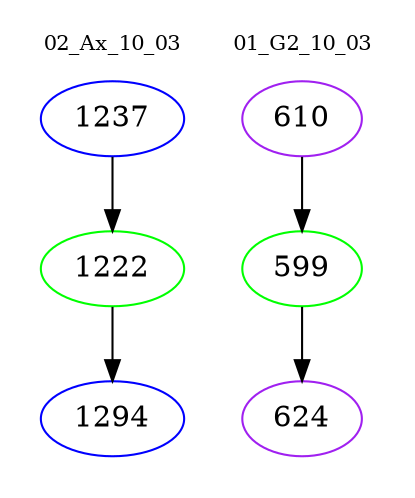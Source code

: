 digraph{
subgraph cluster_0 {
color = white
label = "02_Ax_10_03";
fontsize=10;
T0_1237 [label="1237", color="blue"]
T0_1237 -> T0_1222 [color="black"]
T0_1222 [label="1222", color="green"]
T0_1222 -> T0_1294 [color="black"]
T0_1294 [label="1294", color="blue"]
}
subgraph cluster_1 {
color = white
label = "01_G2_10_03";
fontsize=10;
T1_610 [label="610", color="purple"]
T1_610 -> T1_599 [color="black"]
T1_599 [label="599", color="green"]
T1_599 -> T1_624 [color="black"]
T1_624 [label="624", color="purple"]
}
}
